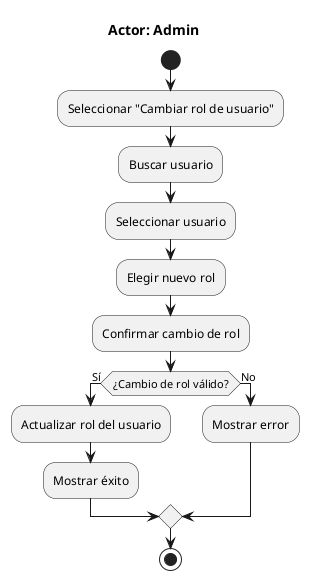 @startuml
title Actor: Admin
start
:Seleccionar "Cambiar rol de usuario";
:Buscar usuario;
:Seleccionar usuario;
:Elegir nuevo rol;
:Confirmar cambio de rol;
if (¿Cambio de rol válido?) then (Sí)
  :Actualizar rol del usuario;
  :Mostrar éxito;
else (No)
  :Mostrar error;
endif
stop
@enduml